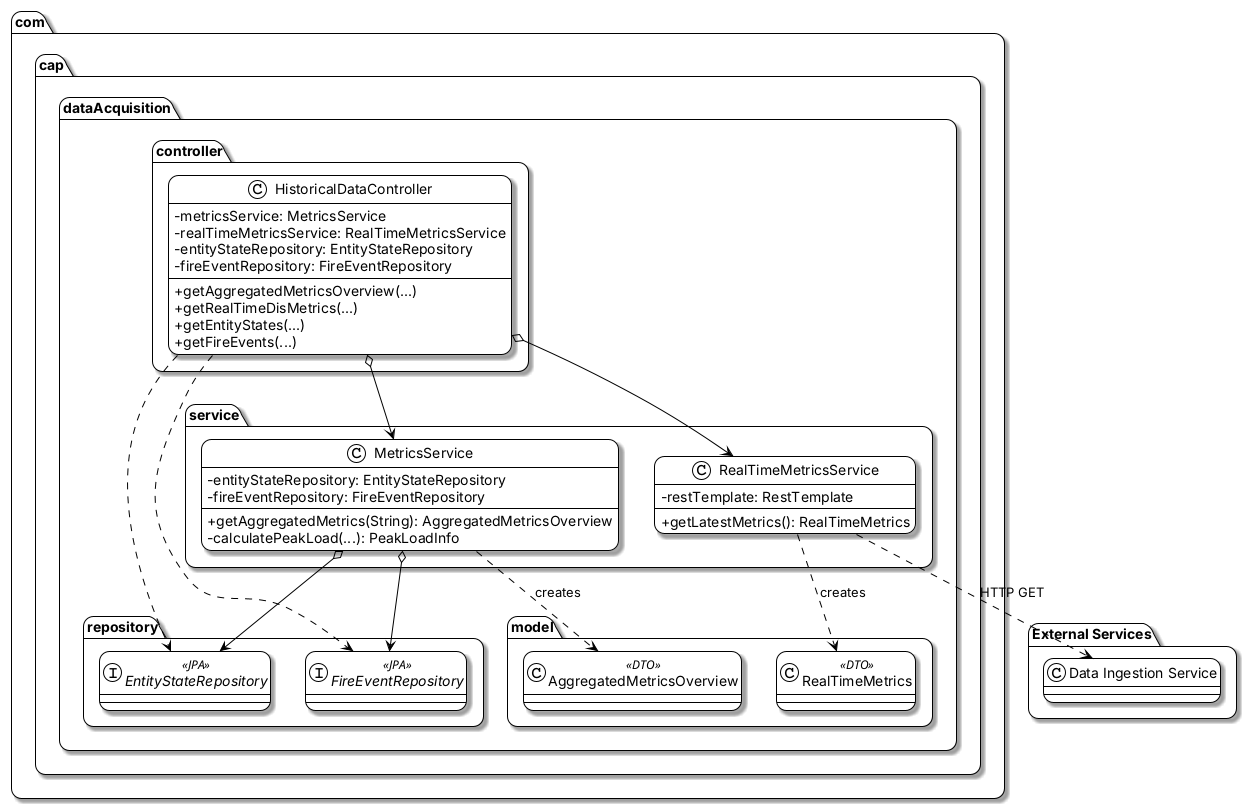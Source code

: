 @startuml
!theme plain
skinparam classAttributeIconSize 0
skinparam shadowing true
skinparam roundcorner 20
skinparam defaultFontName "Inter"

package "com.cap.dataAcquisition.controller" {
    class HistoricalDataController {
        - metricsService: MetricsService
        - realTimeMetricsService: RealTimeMetricsService
        - entityStateRepository: EntityStateRepository
        - fireEventRepository: FireEventRepository
        + getAggregatedMetricsOverview(...)
        + getRealTimeDisMetrics(...)
        + getEntityStates(...)
        + getFireEvents(...)
    }
}

package "com.cap.dataAcquisition.service" {
    class MetricsService {
        - entityStateRepository: EntityStateRepository
        - fireEventRepository: FireEventRepository
        + getAggregatedMetrics(String): AggregatedMetricsOverview
        - calculatePeakLoad(...): PeakLoadInfo
    }
    class RealTimeMetricsService {
        - restTemplate: RestTemplate
        + getLatestMetrics(): RealTimeMetrics
    }
}

package "com.cap.dataAcquisition.repository" {
    interface EntityStateRepository <<JPA>>
    interface FireEventRepository <<JPA>>
}

package "com.cap.dataAcquisition.model" {
    class AggregatedMetricsOverview <<DTO>>
    class RealTimeMetrics <<DTO>>
}

package "External Services" {
    ' Corrected "component" to "class" to resolve the error
    class "Data Ingestion Service" as IngestionSvc
}


HistoricalDataController o--> MetricsService
HistoricalDataController o--> RealTimeMetricsService
HistoricalDataController ..> EntityStateRepository
HistoricalDataController ..> FireEventRepository

MetricsService o--> EntityStateRepository
MetricsService o--> FireEventRepository

RealTimeMetricsService ..> IngestionSvc : HTTP GET

MetricsService ..> AggregatedMetricsOverview : creates
RealTimeMetricsService ..> RealTimeMetrics : creates

@enduml